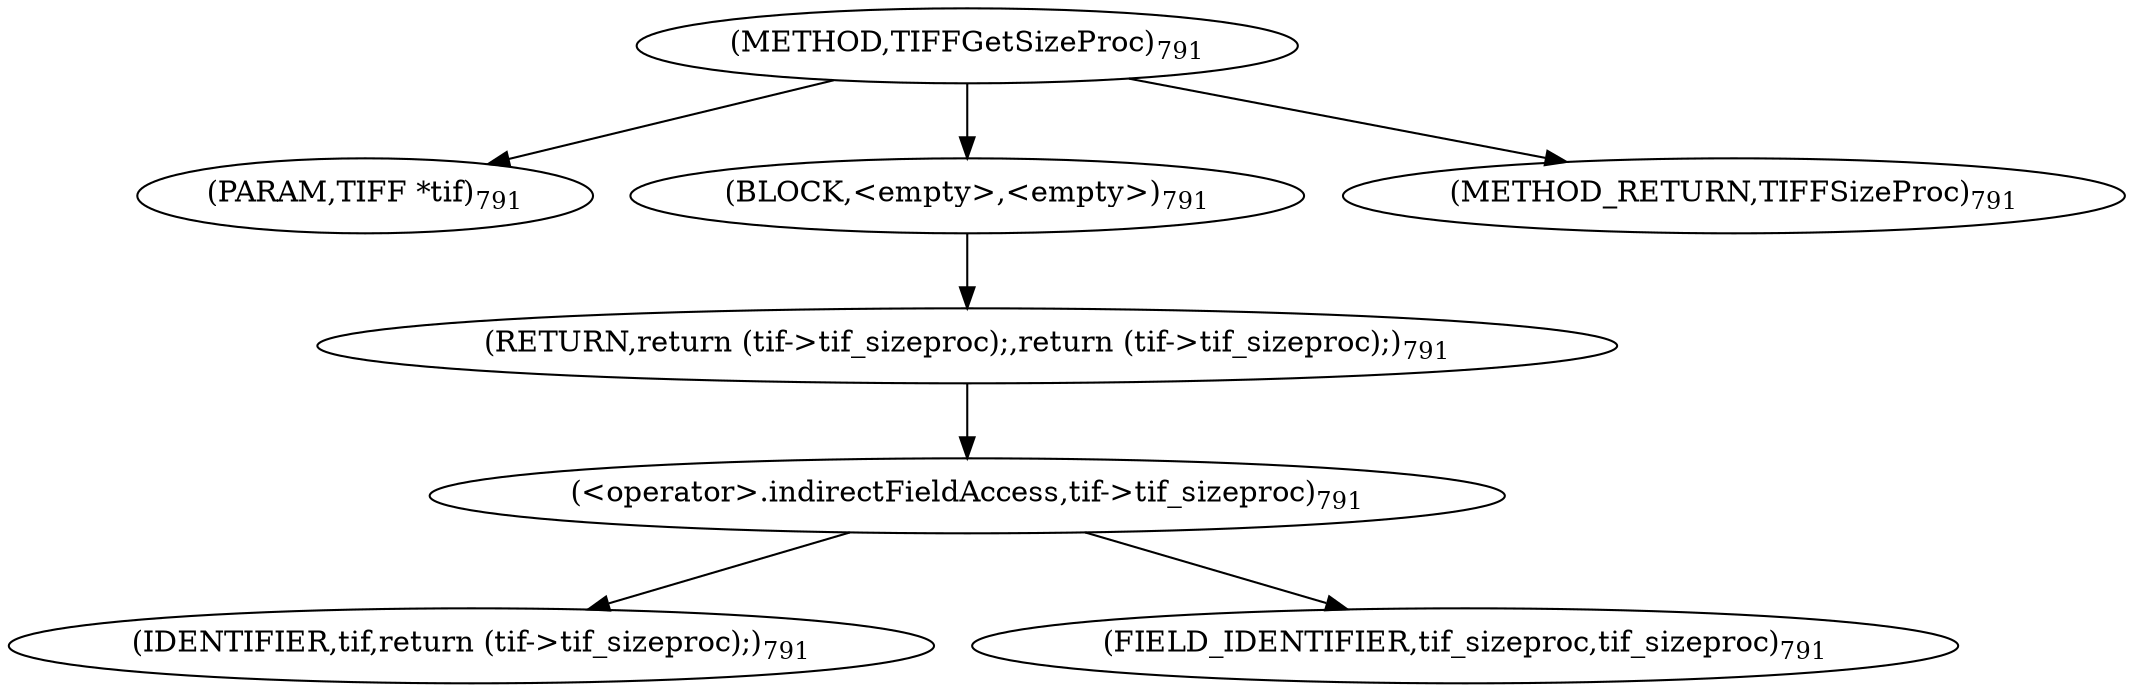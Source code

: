 digraph "TIFFGetSizeProc" {  
"1670" [label = <(METHOD,TIFFGetSizeProc)<SUB>791</SUB>> ]
"1671" [label = <(PARAM,TIFF *tif)<SUB>791</SUB>> ]
"1672" [label = <(BLOCK,&lt;empty&gt;,&lt;empty&gt;)<SUB>791</SUB>> ]
"1673" [label = <(RETURN,return (tif-&gt;tif_sizeproc);,return (tif-&gt;tif_sizeproc);)<SUB>791</SUB>> ]
"1674" [label = <(&lt;operator&gt;.indirectFieldAccess,tif-&gt;tif_sizeproc)<SUB>791</SUB>> ]
"1675" [label = <(IDENTIFIER,tif,return (tif-&gt;tif_sizeproc);)<SUB>791</SUB>> ]
"1676" [label = <(FIELD_IDENTIFIER,tif_sizeproc,tif_sizeproc)<SUB>791</SUB>> ]
"1677" [label = <(METHOD_RETURN,TIFFSizeProc)<SUB>791</SUB>> ]
  "1670" -> "1671" 
  "1670" -> "1672" 
  "1670" -> "1677" 
  "1672" -> "1673" 
  "1673" -> "1674" 
  "1674" -> "1675" 
  "1674" -> "1676" 
}
